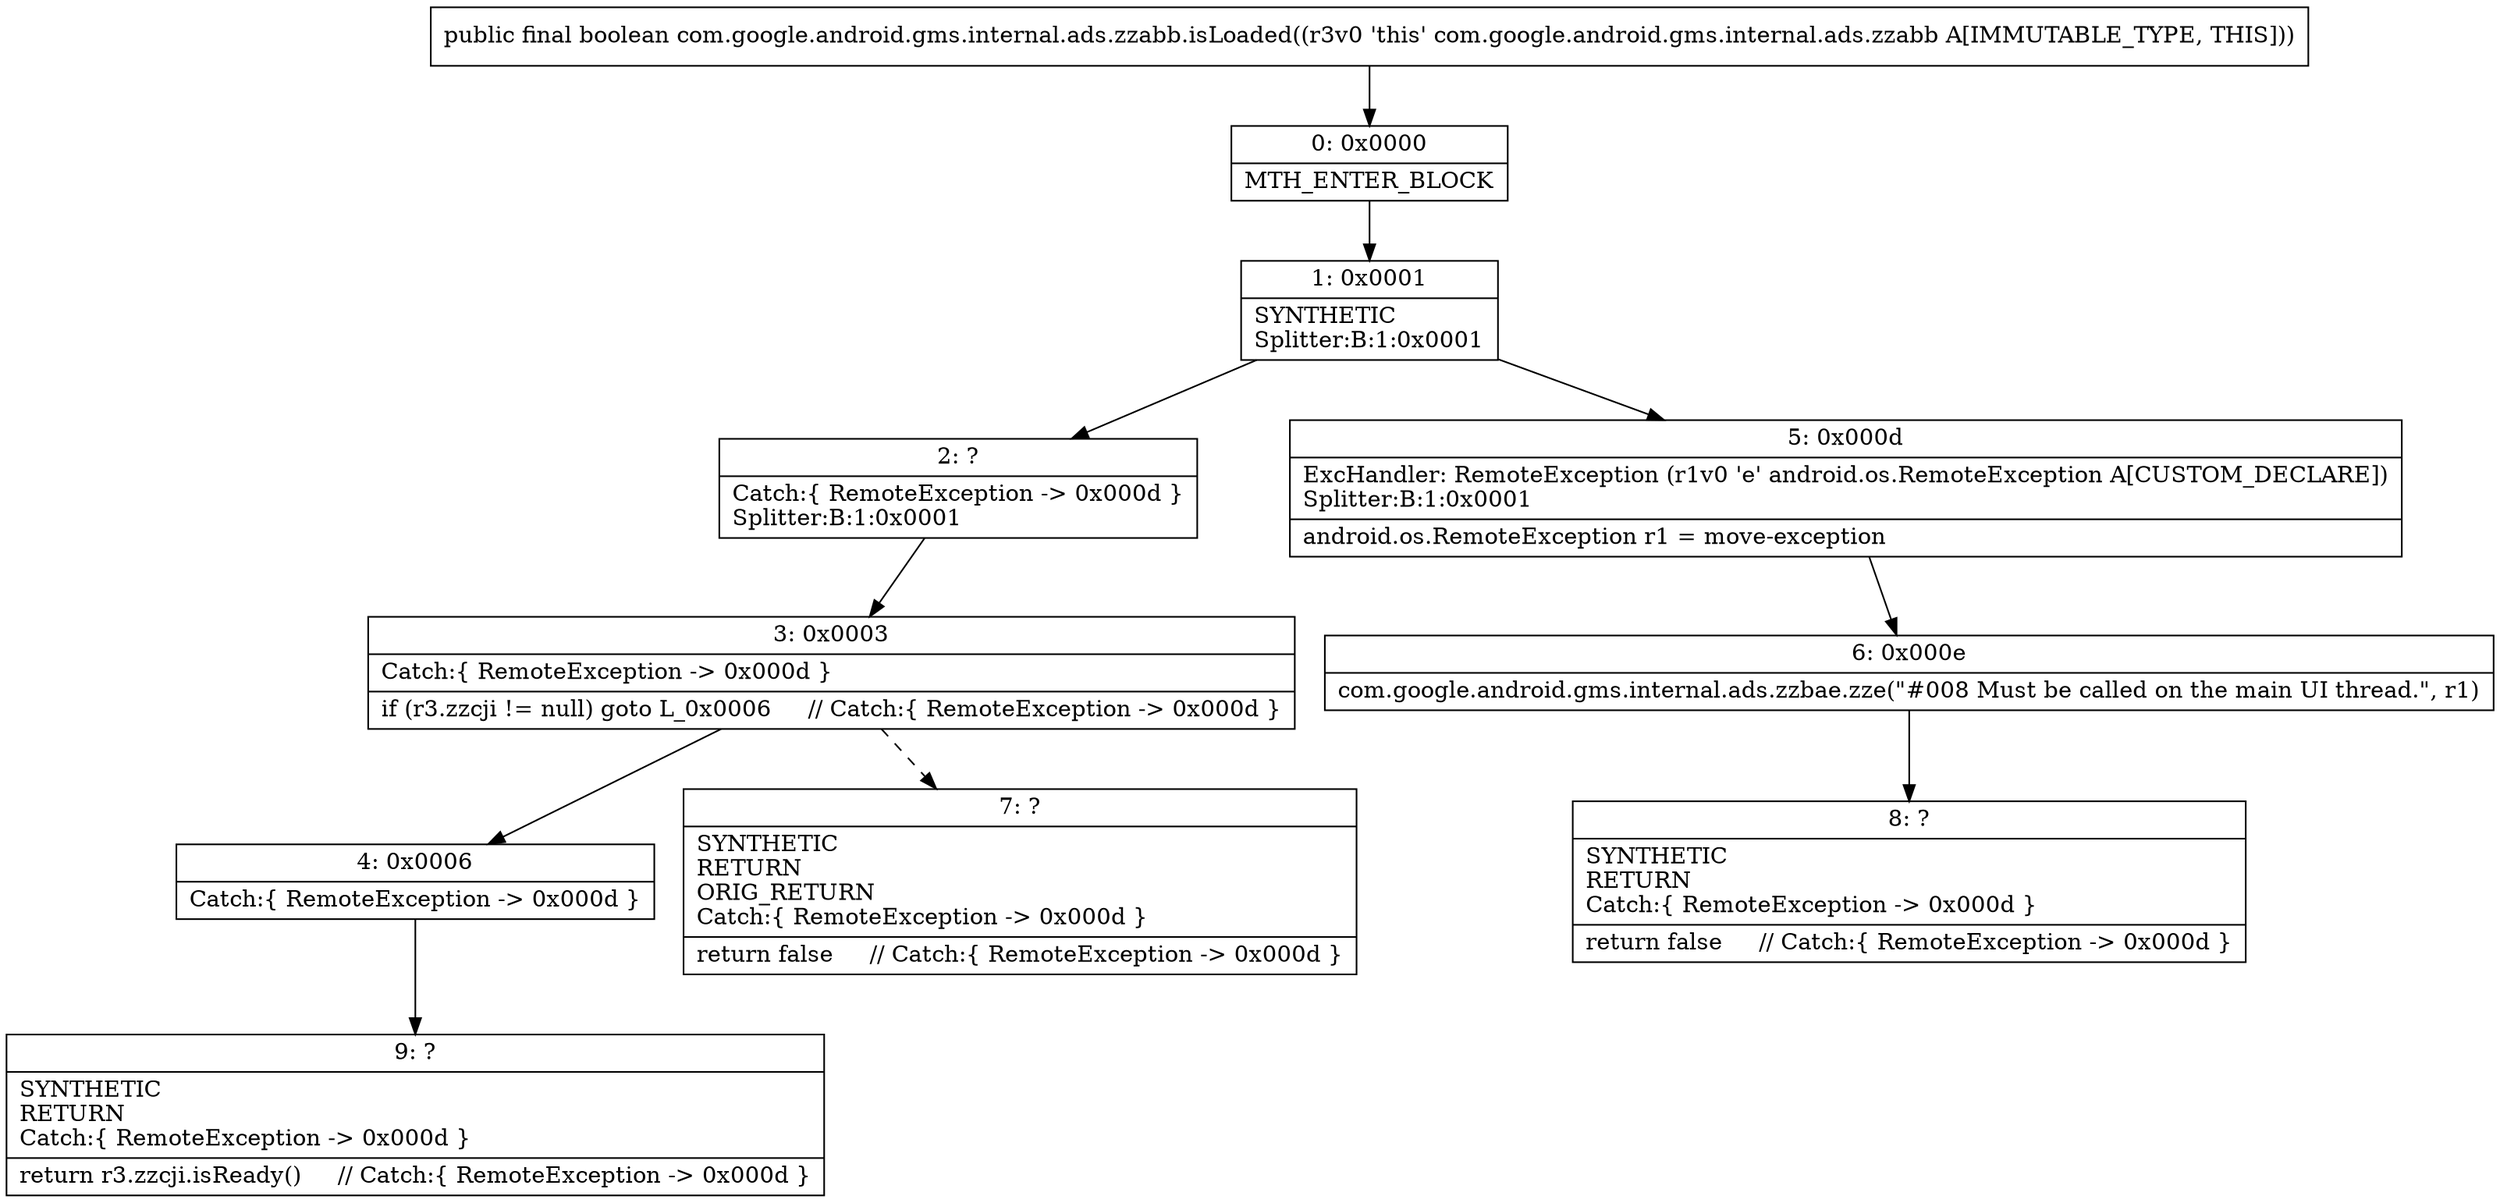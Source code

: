 digraph "CFG forcom.google.android.gms.internal.ads.zzabb.isLoaded()Z" {
Node_0 [shape=record,label="{0\:\ 0x0000|MTH_ENTER_BLOCK\l}"];
Node_1 [shape=record,label="{1\:\ 0x0001|SYNTHETIC\lSplitter:B:1:0x0001\l}"];
Node_2 [shape=record,label="{2\:\ ?|Catch:\{ RemoteException \-\> 0x000d \}\lSplitter:B:1:0x0001\l}"];
Node_3 [shape=record,label="{3\:\ 0x0003|Catch:\{ RemoteException \-\> 0x000d \}\l|if (r3.zzcji != null) goto L_0x0006     \/\/ Catch:\{ RemoteException \-\> 0x000d \}\l}"];
Node_4 [shape=record,label="{4\:\ 0x0006|Catch:\{ RemoteException \-\> 0x000d \}\l}"];
Node_5 [shape=record,label="{5\:\ 0x000d|ExcHandler: RemoteException (r1v0 'e' android.os.RemoteException A[CUSTOM_DECLARE])\lSplitter:B:1:0x0001\l|android.os.RemoteException r1 = move\-exception\l}"];
Node_6 [shape=record,label="{6\:\ 0x000e|com.google.android.gms.internal.ads.zzbae.zze(\"#008 Must be called on the main UI thread.\", r1)\l}"];
Node_7 [shape=record,label="{7\:\ ?|SYNTHETIC\lRETURN\lORIG_RETURN\lCatch:\{ RemoteException \-\> 0x000d \}\l|return false     \/\/ Catch:\{ RemoteException \-\> 0x000d \}\l}"];
Node_8 [shape=record,label="{8\:\ ?|SYNTHETIC\lRETURN\lCatch:\{ RemoteException \-\> 0x000d \}\l|return false     \/\/ Catch:\{ RemoteException \-\> 0x000d \}\l}"];
Node_9 [shape=record,label="{9\:\ ?|SYNTHETIC\lRETURN\lCatch:\{ RemoteException \-\> 0x000d \}\l|return r3.zzcji.isReady()     \/\/ Catch:\{ RemoteException \-\> 0x000d \}\l}"];
MethodNode[shape=record,label="{public final boolean com.google.android.gms.internal.ads.zzabb.isLoaded((r3v0 'this' com.google.android.gms.internal.ads.zzabb A[IMMUTABLE_TYPE, THIS])) }"];
MethodNode -> Node_0;
Node_0 -> Node_1;
Node_1 -> Node_2;
Node_1 -> Node_5;
Node_2 -> Node_3;
Node_3 -> Node_4;
Node_3 -> Node_7[style=dashed];
Node_4 -> Node_9;
Node_5 -> Node_6;
Node_6 -> Node_8;
}


